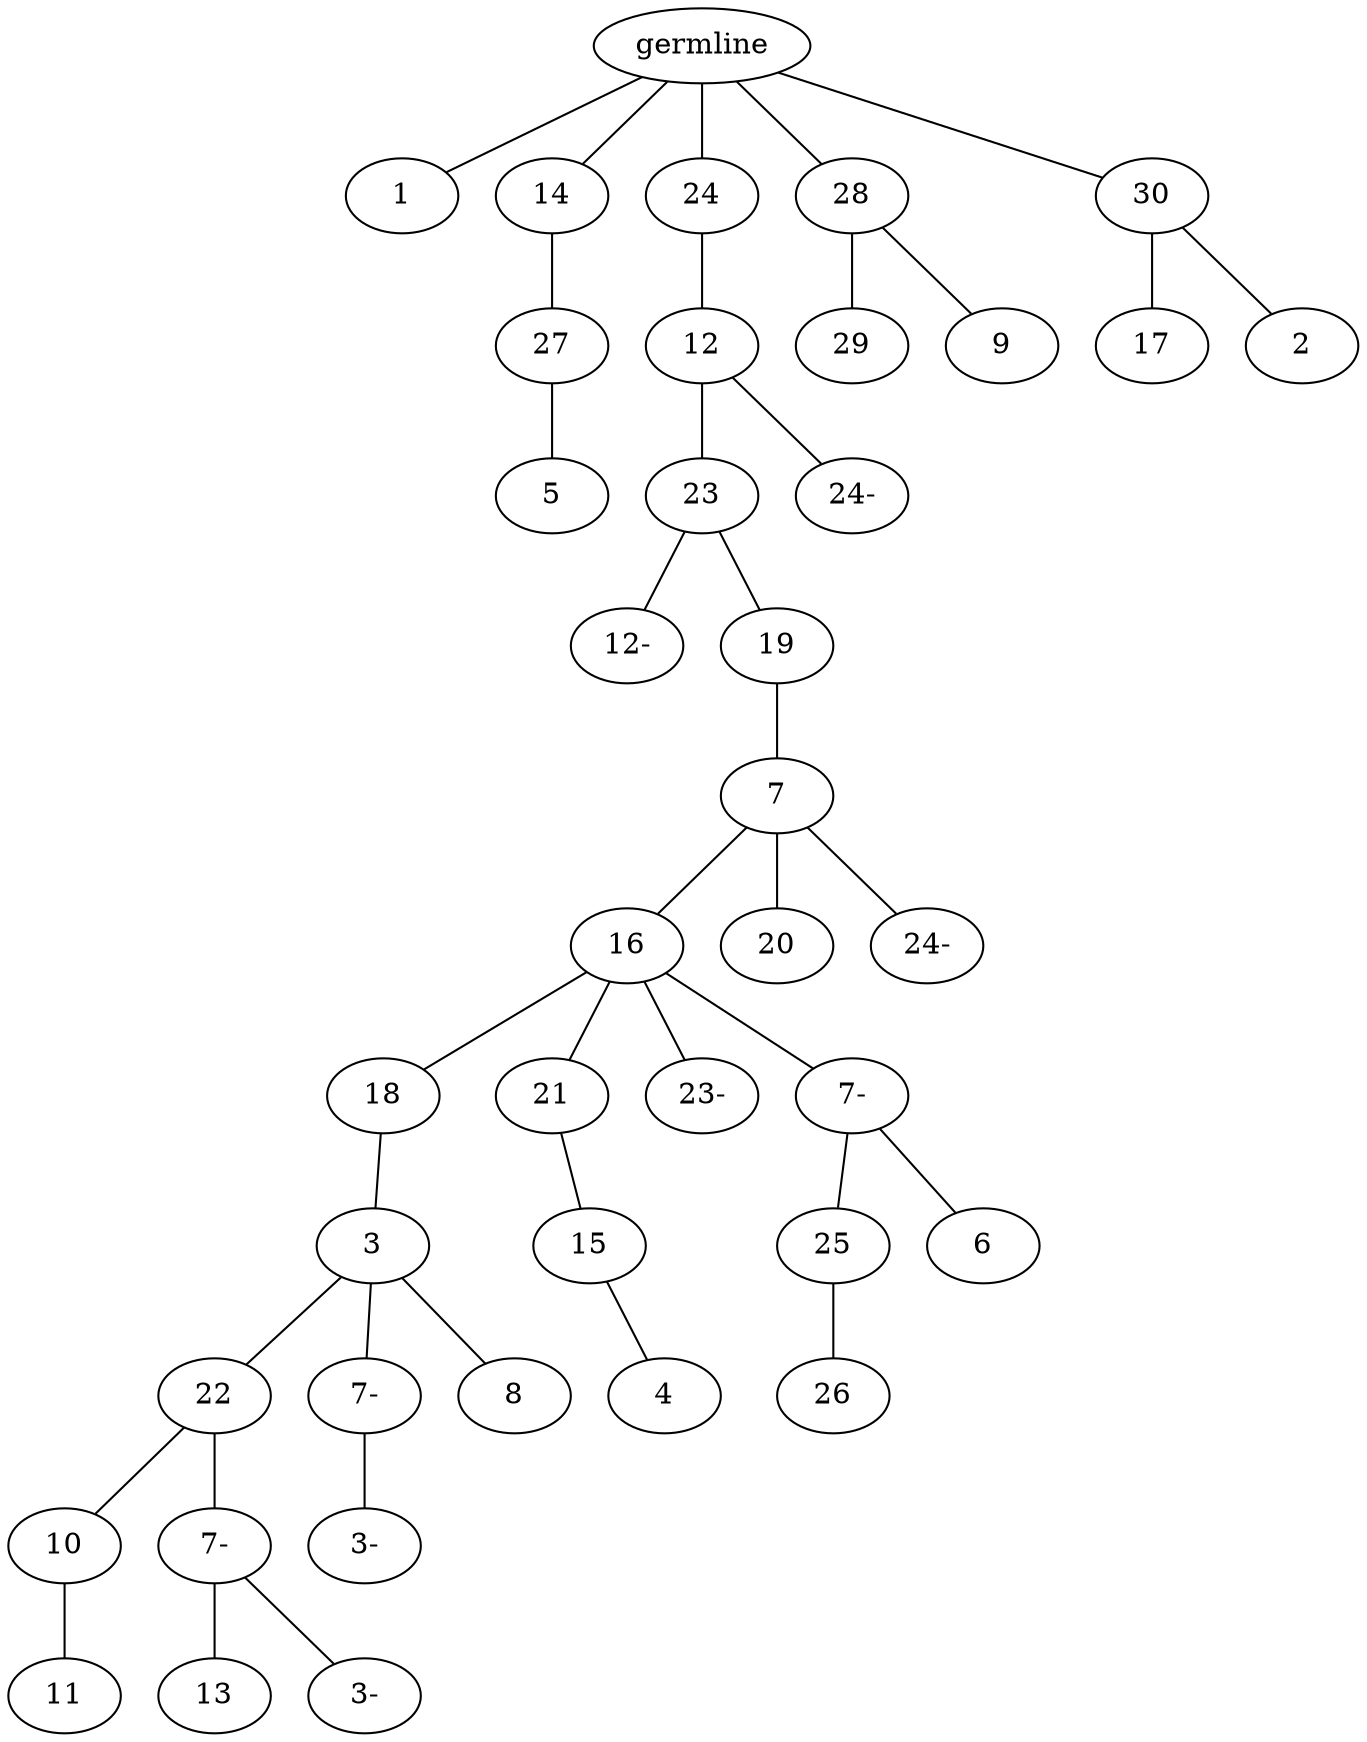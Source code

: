 graph tree {
    "139969608740816" [label="germline"];
    "139969608431216" [label="1"];
    "139969608431456" [label="14"];
    "139969608431120" [label="27"];
    "139969608432128" [label="5"];
    "139969608432416" [label="24"];
    "139969608431792" [label="12"];
    "139969608432560" [label="23"];
    "139969608432848" [label="12-"];
    "139969608432752" [label="19"];
    "139969608432896" [label="7"];
    "139969608433568" [label="16"];
    "139969608356000" [label="18"];
    "139969608356432" [label="3"];
    "139969608356720" [label="22"];
    "139969608357008" [label="10"];
    "139969617516912" [label="11"];
    "139969608357824" [label="7-"];
    "139969608357104" [label="13"];
    "139969608358112" [label="3-"];
    "139969608358832" [label="7-"];
    "139969608358544" [label="3-"];
    "139969608358640" [label="8"];
    "139969608356960" [label="21"];
    "139969608358976" [label="15"];
    "139969608358496" [label="4"];
    "139969608357920" [label="23-"];
    "139969608356192" [label="7-"];
    "139969608359264" [label="25"];
    "139969608359312" [label="26"];
    "139969608359840" [label="6"];
    "139969608433616" [label="20"];
    "139969608356384" [label="24-"];
    "139969608432368" [label="24-"];
    "139969608432656" [label="28"];
    "139969608432944" [label="29"];
    "139969608433184" [label="9"];
    "139969608431264" [label="30"];
    "139969608359168" [label="17"];
    "139969608358592" [label="2"];
    "139969608740816" -- "139969608431216";
    "139969608740816" -- "139969608431456";
    "139969608740816" -- "139969608432416";
    "139969608740816" -- "139969608432656";
    "139969608740816" -- "139969608431264";
    "139969608431456" -- "139969608431120";
    "139969608431120" -- "139969608432128";
    "139969608432416" -- "139969608431792";
    "139969608431792" -- "139969608432560";
    "139969608431792" -- "139969608432368";
    "139969608432560" -- "139969608432848";
    "139969608432560" -- "139969608432752";
    "139969608432752" -- "139969608432896";
    "139969608432896" -- "139969608433568";
    "139969608432896" -- "139969608433616";
    "139969608432896" -- "139969608356384";
    "139969608433568" -- "139969608356000";
    "139969608433568" -- "139969608356960";
    "139969608433568" -- "139969608357920";
    "139969608433568" -- "139969608356192";
    "139969608356000" -- "139969608356432";
    "139969608356432" -- "139969608356720";
    "139969608356432" -- "139969608358832";
    "139969608356432" -- "139969608358640";
    "139969608356720" -- "139969608357008";
    "139969608356720" -- "139969608357824";
    "139969608357008" -- "139969617516912";
    "139969608357824" -- "139969608357104";
    "139969608357824" -- "139969608358112";
    "139969608358832" -- "139969608358544";
    "139969608356960" -- "139969608358976";
    "139969608358976" -- "139969608358496";
    "139969608356192" -- "139969608359264";
    "139969608356192" -- "139969608359840";
    "139969608359264" -- "139969608359312";
    "139969608432656" -- "139969608432944";
    "139969608432656" -- "139969608433184";
    "139969608431264" -- "139969608359168";
    "139969608431264" -- "139969608358592";
}
